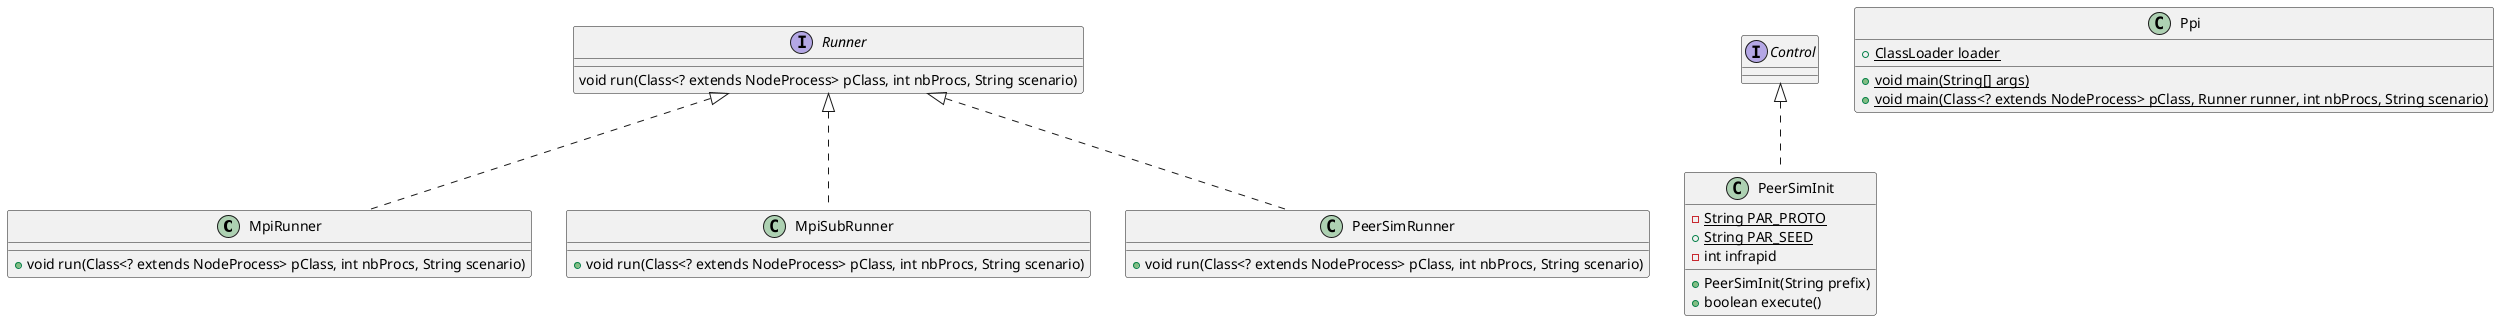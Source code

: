 @startuml
class MpiRunner [[java:org.sar.ppi.mpi.MpiRunner]] {
	+void run(Class<? extends NodeProcess> pClass, int nbProcs, String scenario)
}
interface Runner [[java:org.sar.ppi.Runner]] {
}
Runner <|.. MpiRunner
class MpiSubRunner [[java:org.sar.ppi.mpi.MpiSubRunner]] {
	+void run(Class<? extends NodeProcess> pClass, int nbProcs, String scenario)
}
interface Runner [[java:org.sar.ppi.Runner]] {
}
Runner <|.. MpiSubRunner
class PeerSimInit [[java:org.sar.ppi.peersim.PeerSimInit]] {
	-{static}String PAR_PROTO
	+{static}String PAR_SEED
	-int infrapid
	+PeerSimInit(String prefix)
	+boolean execute()
}
interface Control [[java:javax.sound.sampled.Control]] {
}
Control <|.. PeerSimInit
class PeerSimRunner [[java:org.sar.ppi.peersim.PeerSimRunner]] {
	+void run(Class<? extends NodeProcess> pClass, int nbProcs, String scenario)
}
interface Runner [[java:org.sar.ppi.Runner]] {
}
Runner <|.. PeerSimRunner
class Ppi [[java:org.sar.ppi.Ppi]] {
	+{static}ClassLoader loader
	+{static}void main(String[] args)
	+{static}void main(Class<? extends NodeProcess> pClass, Runner runner, int nbProcs, String scenario)
}
interface Runner [[java:org.sar.ppi.Runner]] {
	void run(Class<? extends NodeProcess> pClass, int nbProcs, String scenario)
}
@enduml